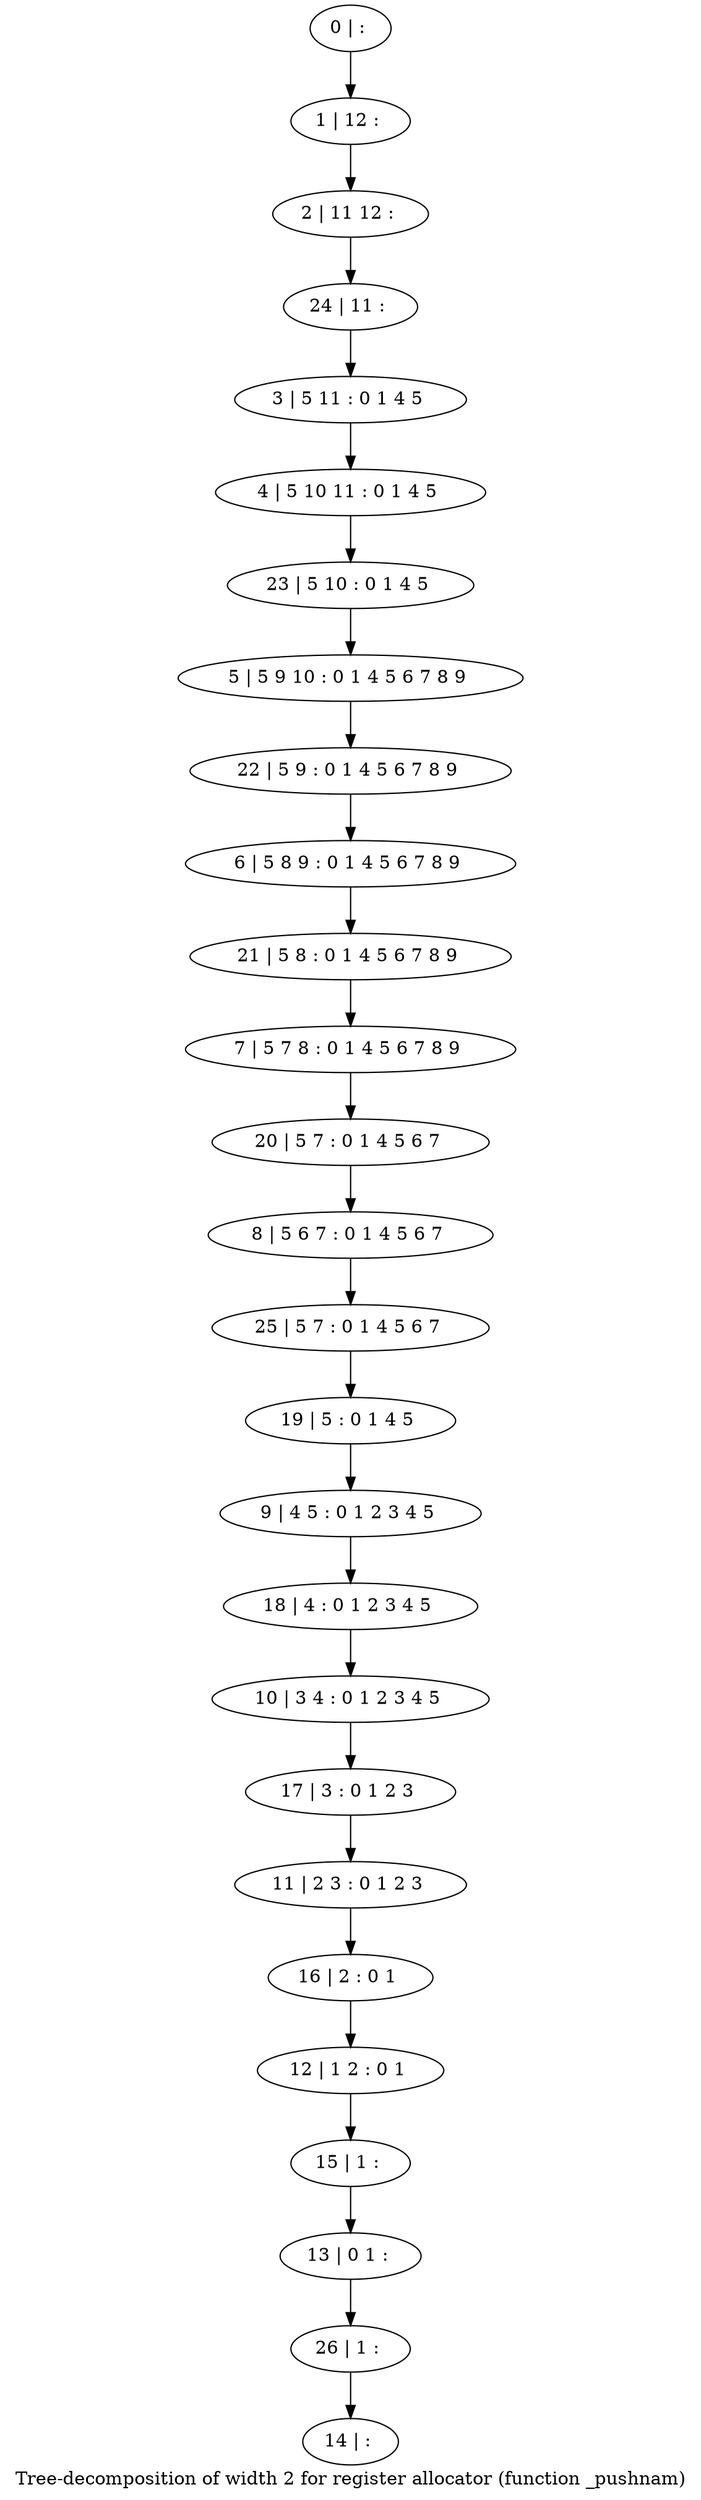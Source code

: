 digraph G {
graph [label="Tree-decomposition of width 2 for register allocator (function _pushnam)"]
0[label="0 | : "];
1[label="1 | 12 : "];
2[label="2 | 11 12 : "];
3[label="3 | 5 11 : 0 1 4 5 "];
4[label="4 | 5 10 11 : 0 1 4 5 "];
5[label="5 | 5 9 10 : 0 1 4 5 6 7 8 9 "];
6[label="6 | 5 8 9 : 0 1 4 5 6 7 8 9 "];
7[label="7 | 5 7 8 : 0 1 4 5 6 7 8 9 "];
8[label="8 | 5 6 7 : 0 1 4 5 6 7 "];
9[label="9 | 4 5 : 0 1 2 3 4 5 "];
10[label="10 | 3 4 : 0 1 2 3 4 5 "];
11[label="11 | 2 3 : 0 1 2 3 "];
12[label="12 | 1 2 : 0 1 "];
13[label="13 | 0 1 : "];
14[label="14 | : "];
15[label="15 | 1 : "];
16[label="16 | 2 : 0 1 "];
17[label="17 | 3 : 0 1 2 3 "];
18[label="18 | 4 : 0 1 2 3 4 5 "];
19[label="19 | 5 : 0 1 4 5 "];
20[label="20 | 5 7 : 0 1 4 5 6 7 "];
21[label="21 | 5 8 : 0 1 4 5 6 7 8 9 "];
22[label="22 | 5 9 : 0 1 4 5 6 7 8 9 "];
23[label="23 | 5 10 : 0 1 4 5 "];
24[label="24 | 11 : "];
25[label="25 | 5 7 : 0 1 4 5 6 7 "];
26[label="26 | 1 : "];
0->1 ;
1->2 ;
3->4 ;
15->13 ;
12->15 ;
16->12 ;
11->16 ;
17->11 ;
10->17 ;
18->10 ;
9->18 ;
19->9 ;
20->8 ;
7->20 ;
21->7 ;
6->21 ;
22->6 ;
5->22 ;
23->5 ;
4->23 ;
24->3 ;
2->24 ;
25->19 ;
8->25 ;
26->14 ;
13->26 ;
}

